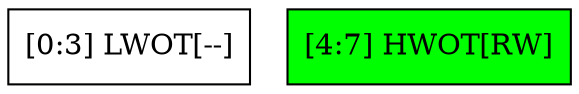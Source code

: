 digraph FCTR{
node [shape = "record" 
 style="filled" ];
node0 [ label = "[0:3] LWOT[--]"
 fillcolor = "white"];
node1 [ label = "[4:7] HWOT[RW]"
 fillcolor = "green"];
}